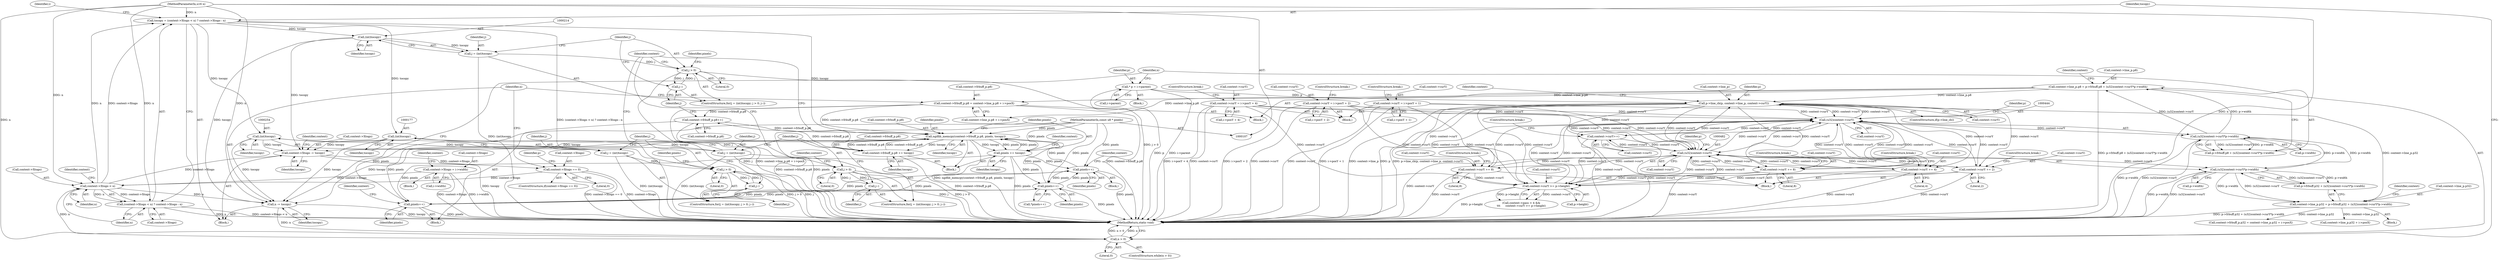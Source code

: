 digraph "0_ngiflib_37d939a6f511d16d4c95678025c235fe62e6417a_0@API" {
"1000125" [label="(Call,tocopy = (context->Xtogo < n) ? context->Xtogo : n)"];
"1000128" [label="(Call,context->Xtogo < n)"];
"1000317" [label="(Call,context->Xtogo = i->width)"];
"1000299" [label="(Call,context->Xtogo == 0)"];
"1000293" [label="(Call,context->Xtogo -= tocopy)"];
"1000176" [label="(Call,(int)tocopy)"];
"1000125" [label="(Call,tocopy = (context->Xtogo < n) ? context->Xtogo : n)"];
"1000111" [label="(MethodParameterIn,u16 n)"];
"1000253" [label="(Call,(int)tocopy)"];
"1000213" [label="(Call,(int)tocopy)"];
"1000152" [label="(Call,ngiflib_memcpy(context->frbuff_p.p8, pixels, tocopy))"];
"1000163" [label="(Call,context->frbuff_p.p8 += tocopy)"];
"1000451" [label="(Call,context->frbuff_p.p8 = context->line_p.p8 + i->posX)"];
"1000430" [label="(Call,context->line_p.p8 = p->frbuff.p8 + (u32)context->curY*p->width)"];
"1000442" [label="(Call,(u32)context->curY*p->width)"];
"1000443" [label="(Call,(u32)context->curY)"];
"1000330" [label="(Call,context->curY++)"];
"1000481" [label="(Call,(u32)context->curY)"];
"1000350" [label="(Call,context->curY += 4)"];
"1000309" [label="(Call,p->line_cb(p, context->line_p, context->curY))"];
"1000115" [label="(Call,* p = i->parent)"];
"1000468" [label="(Call,context->line_p.p32 = p->frbuff.p32 + (u32)context->curY*p->width)"];
"1000480" [label="(Call,(u32)context->curY*p->width)"];
"1000391" [label="(Call,context->curY = i->posY + 4)"];
"1000413" [label="(Call,context->curY = i->posY + 1)"];
"1000402" [label="(Call,context->curY = i->posY + 2)"];
"1000336" [label="(Call,context->curY += 8)"];
"1000376" [label="(Call,context->curY >= p->height)"];
"1000343" [label="(Call,context->curY += 8)"];
"1000357" [label="(Call,context->curY += 2)"];
"1000242" [label="(Call,context->frbuff_p.p8++)"];
"1000285" [label="(Call,pixels++)"];
"1000198" [label="(Call,pixels++)"];
"1000240" [label="(Call,pixels++)"];
"1000160" [label="(Call,pixels += tocopy)"];
"1000110" [label="(MethodParameterIn,const u8 * pixels)"];
"1000121" [label="(Call,n > 0)"];
"1000504" [label="(Call,n -= tocopy)"];
"1000174" [label="(Call,j = (int)tocopy)"];
"1000179" [label="(Call,j > 0)"];
"1000182" [label="(Call,j--)"];
"1000211" [label="(Call,j = (int)tocopy)"];
"1000216" [label="(Call,j > 0)"];
"1000219" [label="(Call,j--)"];
"1000251" [label="(Call,j = (int)tocopy)"];
"1000256" [label="(Call,j > 0)"];
"1000259" [label="(Call,j--)"];
"1000127" [label="(Call,(context->Xtogo < n) ? context->Xtogo : n)"];
"1000481" [label="(Call,(u32)context->curY)"];
"1000303" [label="(Literal,0)"];
"1000451" [label="(Call,context->frbuff_p.p8 = context->line_p.p8 + i->posX)"];
"1000400" [label="(ControlStructure,break;)"];
"1000125" [label="(Call,tocopy = (context->Xtogo < n) ? context->Xtogo : n)"];
"1000219" [label="(Call,j--)"];
"1000305" [label="(ControlStructure,if(p->line_cb))"];
"1000115" [label="(Call,* p = i->parent)"];
"1000350" [label="(Call,context->curY += 4)"];
"1000261" [label="(Block,)"];
"1000164" [label="(Call,context->frbuff_p.p8)"];
"1000492" [label="(Identifier,context)"];
"1000448" [label="(Call,p->width)"];
"1000336" [label="(Call,context->curY += 8)"];
"1000389" [label="(Block,)"];
"1000166" [label="(Identifier,context)"];
"1000354" [label="(Literal,4)"];
"1000123" [label="(Literal,0)"];
"1000495" [label="(Call,context->line_p.p32 + i->posX)"];
"1000445" [label="(Call,context->curY)"];
"1000417" [label="(Call,i->posY + 1)"];
"1000480" [label="(Call,(u32)context->curY*p->width)"];
"1000457" [label="(Call,context->line_p.p8 + i->posX)"];
"1000220" [label="(Identifier,j)"];
"1000265" [label="(Identifier,pixels)"];
"1000111" [label="(MethodParameterIn,u16 n)"];
"1000483" [label="(Call,context->curY)"];
"1000449" [label="(Identifier,p)"];
"1000328" [label="(Block,)"];
"1000176" [label="(Call,(int)tocopy)"];
"1000314" [label="(Call,context->curY)"];
"1000190" [label="(Identifier,context)"];
"1000506" [label="(Identifier,tocopy)"];
"1000243" [label="(Call,context->frbuff_p.p8)"];
"1000507" [label="(MethodReturn,static void)"];
"1000318" [label="(Call,context->Xtogo)"];
"1000241" [label="(Identifier,pixels)"];
"1000252" [label="(Identifier,j)"];
"1000127" [label="(Call,(context->Xtogo < n) ? context->Xtogo : n)"];
"1000341" [label="(ControlStructure,break;)"];
"1000377" [label="(Call,context->curY)"];
"1000487" [label="(Identifier,p)"];
"1000129" [label="(Call,context->Xtogo)"];
"1000307" [label="(Identifier,p)"];
"1000300" [label="(Call,context->Xtogo)"];
"1000198" [label="(Call,pixels++)"];
"1000160" [label="(Call,pixels += tocopy)"];
"1000337" [label="(Call,context->curY)"];
"1000197" [label="(Call,*pixels++)"];
"1000152" [label="(Call,ngiflib_memcpy(context->frbuff_p.p8, pixels, tocopy))"];
"1000258" [label="(Literal,0)"];
"1000182" [label="(Call,j--)"];
"1000334" [label="(ControlStructure,break;)"];
"1000180" [label="(Identifier,j)"];
"1000212" [label="(Identifier,j)"];
"1000260" [label="(Identifier,j)"];
"1000311" [label="(Call,context->line_p)"];
"1000297" [label="(Identifier,tocopy)"];
"1000218" [label="(Literal,0)"];
"1000330" [label="(Call,context->curY++)"];
"1000285" [label="(Call,pixels++)"];
"1000121" [label="(Call,n > 0)"];
"1000505" [label="(Identifier,n)"];
"1000215" [label="(Identifier,tocopy)"];
"1000430" [label="(Call,context->line_p.p8 = p->frbuff.p8 + (u32)context->curY*p->width)"];
"1000179" [label="(Call,j > 0)"];
"1000159" [label="(Identifier,tocopy)"];
"1000245" [label="(Identifier,context)"];
"1000162" [label="(Identifier,tocopy)"];
"1000225" [label="(Identifier,pixels)"];
"1000422" [label="(ControlStructure,break;)"];
"1000344" [label="(Call,context->curY)"];
"1000253" [label="(Call,(int)tocopy)"];
"1000257" [label="(Identifier,j)"];
"1000242" [label="(Call,context->frbuff_p.p8++)"];
"1000175" [label="(Identifier,j)"];
"1000295" [label="(Identifier,context)"];
"1000442" [label="(Call,(u32)context->curY*p->width)"];
"1000347" [label="(Literal,8)"];
"1000151" [label="(Block,)"];
"1000343" [label="(Call,context->curY += 8)"];
"1000132" [label="(Identifier,n)"];
"1000217" [label="(Identifier,j)"];
"1000370" [label="(Call,context->pass < 4 &&\n\t\t\t      context->curY >= p->height)"];
"1000251" [label="(Call,j = (int)tocopy)"];
"1000304" [label="(Block,)"];
"1000169" [label="(Identifier,tocopy)"];
"1000411" [label="(ControlStructure,break;)"];
"1000429" [label="(Block,)"];
"1000486" [label="(Call,p->width)"];
"1000134" [label="(Identifier,context)"];
"1000348" [label="(ControlStructure,break;)"];
"1000392" [label="(Call,context->curY)"];
"1000290" [label="(Identifier,context)"];
"1000174" [label="(Call,j = (int)tocopy)"];
"1000310" [label="(Identifier,p)"];
"1000250" [label="(ControlStructure,for(j = (int)tocopy; j > 0; j--))"];
"1000293" [label="(Call,context->Xtogo -= tocopy)"];
"1000141" [label="(Identifier,i)"];
"1000454" [label="(Identifier,context)"];
"1000452" [label="(Call,context->frbuff_p.p8)"];
"1000255" [label="(Identifier,tocopy)"];
"1000403" [label="(Call,context->curY)"];
"1000110" [label="(MethodParameterIn,const u8 * pixels)"];
"1000395" [label="(Call,i->posY + 4)"];
"1000173" [label="(ControlStructure,for(j = (int)tocopy; j > 0; j--))"];
"1000351" [label="(Call,context->curY)"];
"1000361" [label="(Literal,2)"];
"1000391" [label="(Call,context->curY = i->posY + 4)"];
"1000467" [label="(Block,)"];
"1000120" [label="(ControlStructure,while(n > 0))"];
"1000124" [label="(Block,)"];
"1000294" [label="(Call,context->Xtogo)"];
"1000158" [label="(Identifier,pixels)"];
"1000210" [label="(ControlStructure,for(j = (int)tocopy; j > 0; j--))"];
"1000321" [label="(Call,i->width)"];
"1000402" [label="(Call,context->curY = i->posY + 2)"];
"1000199" [label="(Identifier,pixels)"];
"1000309" [label="(Call,p->line_cb(p, context->line_p, context->curY))"];
"1000286" [label="(Identifier,pixels)"];
"1000319" [label="(Identifier,context)"];
"1000326" [label="(Identifier,context)"];
"1000331" [label="(Call,context->curY)"];
"1000357" [label="(Call,context->curY += 2)"];
"1000468" [label="(Call,context->line_p.p32 = p->frbuff.p32 + (u32)context->curY*p->width)"];
"1000211" [label="(Call,j = (int)tocopy)"];
"1000406" [label="(Call,i->posY + 2)"];
"1000112" [label="(Block,)"];
"1000161" [label="(Identifier,pixels)"];
"1000178" [label="(Identifier,tocopy)"];
"1000376" [label="(Call,context->curY >= p->height)"];
"1000216" [label="(Call,j > 0)"];
"1000298" [label="(ControlStructure,if(context->Xtogo == 0))"];
"1000443" [label="(Call,(u32)context->curY)"];
"1000136" [label="(Identifier,n)"];
"1000299" [label="(Call,context->Xtogo == 0)"];
"1000163" [label="(Call,context->frbuff_p.p8 += tocopy)"];
"1000413" [label="(Call,context->curY = i->posY + 1)"];
"1000116" [label="(Identifier,p)"];
"1000317" [label="(Call,context->Xtogo = i->width)"];
"1000128" [label="(Call,context->Xtogo < n)"];
"1000474" [label="(Call,p->frbuff.p32 + (u32)context->curY*p->width)"];
"1000221" [label="(Block,)"];
"1000133" [label="(Call,context->Xtogo)"];
"1000126" [label="(Identifier,tocopy)"];
"1000153" [label="(Call,context->frbuff_p.p8)"];
"1000340" [label="(Literal,8)"];
"1000301" [label="(Identifier,context)"];
"1000117" [label="(Call,i->parent)"];
"1000414" [label="(Call,context->curY)"];
"1000358" [label="(Call,context->curY)"];
"1000362" [label="(ControlStructure,break;)"];
"1000355" [label="(ControlStructure,break;)"];
"1000380" [label="(Call,p->height)"];
"1000183" [label="(Identifier,j)"];
"1000213" [label="(Call,(int)tocopy)"];
"1000181" [label="(Literal,0)"];
"1000431" [label="(Call,context->line_p.p8)"];
"1000489" [label="(Call,context->frbuff_p.p32 = context->line_p.p32 + i->posX)"];
"1000504" [label="(Call,n -= tocopy)"];
"1000122" [label="(Identifier,n)"];
"1000469" [label="(Call,context->line_p.p32)"];
"1000256" [label="(Call,j > 0)"];
"1000259" [label="(Call,j--)"];
"1000436" [label="(Call,p->frbuff.p8 + (u32)context->curY*p->width)"];
"1000240" [label="(Call,pixels++)"];
"1000125" -> "1000124"  [label="AST: "];
"1000125" -> "1000127"  [label="CFG: "];
"1000126" -> "1000125"  [label="AST: "];
"1000127" -> "1000125"  [label="AST: "];
"1000141" -> "1000125"  [label="CFG: "];
"1000125" -> "1000507"  [label="DDG: (context->Xtogo < n) ? context->Xtogo : n"];
"1000128" -> "1000125"  [label="DDG: context->Xtogo"];
"1000128" -> "1000125"  [label="DDG: n"];
"1000111" -> "1000125"  [label="DDG: n"];
"1000125" -> "1000152"  [label="DDG: tocopy"];
"1000125" -> "1000176"  [label="DDG: tocopy"];
"1000125" -> "1000213"  [label="DDG: tocopy"];
"1000125" -> "1000253"  [label="DDG: tocopy"];
"1000128" -> "1000127"  [label="AST: "];
"1000128" -> "1000132"  [label="CFG: "];
"1000129" -> "1000128"  [label="AST: "];
"1000132" -> "1000128"  [label="AST: "];
"1000134" -> "1000128"  [label="CFG: "];
"1000136" -> "1000128"  [label="CFG: "];
"1000317" -> "1000128"  [label="DDG: context->Xtogo"];
"1000299" -> "1000128"  [label="DDG: context->Xtogo"];
"1000121" -> "1000128"  [label="DDG: n"];
"1000111" -> "1000128"  [label="DDG: n"];
"1000128" -> "1000127"  [label="DDG: context->Xtogo"];
"1000128" -> "1000127"  [label="DDG: n"];
"1000128" -> "1000293"  [label="DDG: context->Xtogo"];
"1000128" -> "1000504"  [label="DDG: n"];
"1000317" -> "1000304"  [label="AST: "];
"1000317" -> "1000321"  [label="CFG: "];
"1000318" -> "1000317"  [label="AST: "];
"1000321" -> "1000317"  [label="AST: "];
"1000326" -> "1000317"  [label="CFG: "];
"1000317" -> "1000507"  [label="DDG: context->Xtogo"];
"1000317" -> "1000507"  [label="DDG: i->width"];
"1000299" -> "1000298"  [label="AST: "];
"1000299" -> "1000303"  [label="CFG: "];
"1000300" -> "1000299"  [label="AST: "];
"1000303" -> "1000299"  [label="AST: "];
"1000307" -> "1000299"  [label="CFG: "];
"1000505" -> "1000299"  [label="CFG: "];
"1000299" -> "1000507"  [label="DDG: context->Xtogo == 0"];
"1000299" -> "1000507"  [label="DDG: context->Xtogo"];
"1000293" -> "1000299"  [label="DDG: context->Xtogo"];
"1000293" -> "1000124"  [label="AST: "];
"1000293" -> "1000297"  [label="CFG: "];
"1000294" -> "1000293"  [label="AST: "];
"1000297" -> "1000293"  [label="AST: "];
"1000301" -> "1000293"  [label="CFG: "];
"1000293" -> "1000507"  [label="DDG: tocopy"];
"1000176" -> "1000293"  [label="DDG: tocopy"];
"1000253" -> "1000293"  [label="DDG: tocopy"];
"1000213" -> "1000293"  [label="DDG: tocopy"];
"1000152" -> "1000293"  [label="DDG: tocopy"];
"1000176" -> "1000174"  [label="AST: "];
"1000176" -> "1000178"  [label="CFG: "];
"1000177" -> "1000176"  [label="AST: "];
"1000178" -> "1000176"  [label="AST: "];
"1000174" -> "1000176"  [label="CFG: "];
"1000176" -> "1000174"  [label="DDG: tocopy"];
"1000176" -> "1000504"  [label="DDG: tocopy"];
"1000111" -> "1000107"  [label="AST: "];
"1000111" -> "1000507"  [label="DDG: n"];
"1000111" -> "1000121"  [label="DDG: n"];
"1000111" -> "1000127"  [label="DDG: n"];
"1000111" -> "1000504"  [label="DDG: n"];
"1000253" -> "1000251"  [label="AST: "];
"1000253" -> "1000255"  [label="CFG: "];
"1000254" -> "1000253"  [label="AST: "];
"1000255" -> "1000253"  [label="AST: "];
"1000251" -> "1000253"  [label="CFG: "];
"1000253" -> "1000251"  [label="DDG: tocopy"];
"1000253" -> "1000504"  [label="DDG: tocopy"];
"1000213" -> "1000211"  [label="AST: "];
"1000213" -> "1000215"  [label="CFG: "];
"1000214" -> "1000213"  [label="AST: "];
"1000215" -> "1000213"  [label="AST: "];
"1000211" -> "1000213"  [label="CFG: "];
"1000213" -> "1000211"  [label="DDG: tocopy"];
"1000213" -> "1000504"  [label="DDG: tocopy"];
"1000152" -> "1000151"  [label="AST: "];
"1000152" -> "1000159"  [label="CFG: "];
"1000153" -> "1000152"  [label="AST: "];
"1000158" -> "1000152"  [label="AST: "];
"1000159" -> "1000152"  [label="AST: "];
"1000161" -> "1000152"  [label="CFG: "];
"1000152" -> "1000507"  [label="DDG: ngiflib_memcpy(context->frbuff_p.p8, pixels, tocopy)"];
"1000163" -> "1000152"  [label="DDG: context->frbuff_p.p8"];
"1000451" -> "1000152"  [label="DDG: context->frbuff_p.p8"];
"1000242" -> "1000152"  [label="DDG: context->frbuff_p.p8"];
"1000285" -> "1000152"  [label="DDG: pixels"];
"1000198" -> "1000152"  [label="DDG: pixels"];
"1000240" -> "1000152"  [label="DDG: pixels"];
"1000160" -> "1000152"  [label="DDG: pixels"];
"1000110" -> "1000152"  [label="DDG: pixels"];
"1000152" -> "1000160"  [label="DDG: tocopy"];
"1000152" -> "1000160"  [label="DDG: pixels"];
"1000152" -> "1000163"  [label="DDG: tocopy"];
"1000152" -> "1000163"  [label="DDG: context->frbuff_p.p8"];
"1000152" -> "1000504"  [label="DDG: tocopy"];
"1000163" -> "1000151"  [label="AST: "];
"1000163" -> "1000169"  [label="CFG: "];
"1000164" -> "1000163"  [label="AST: "];
"1000169" -> "1000163"  [label="AST: "];
"1000295" -> "1000163"  [label="CFG: "];
"1000163" -> "1000507"  [label="DDG: context->frbuff_p.p8"];
"1000163" -> "1000242"  [label="DDG: context->frbuff_p.p8"];
"1000451" -> "1000429"  [label="AST: "];
"1000451" -> "1000457"  [label="CFG: "];
"1000452" -> "1000451"  [label="AST: "];
"1000457" -> "1000451"  [label="AST: "];
"1000505" -> "1000451"  [label="CFG: "];
"1000451" -> "1000507"  [label="DDG: context->line_p.p8 + i->posX"];
"1000451" -> "1000507"  [label="DDG: context->frbuff_p.p8"];
"1000451" -> "1000242"  [label="DDG: context->frbuff_p.p8"];
"1000430" -> "1000451"  [label="DDG: context->line_p.p8"];
"1000430" -> "1000429"  [label="AST: "];
"1000430" -> "1000436"  [label="CFG: "];
"1000431" -> "1000430"  [label="AST: "];
"1000436" -> "1000430"  [label="AST: "];
"1000454" -> "1000430"  [label="CFG: "];
"1000430" -> "1000507"  [label="DDG: p->frbuff.p8 + (u32)context->curY*p->width"];
"1000430" -> "1000309"  [label="DDG: context->line_p.p8"];
"1000442" -> "1000430"  [label="DDG: (u32)context->curY"];
"1000442" -> "1000430"  [label="DDG: p->width"];
"1000430" -> "1000457"  [label="DDG: context->line_p.p8"];
"1000442" -> "1000436"  [label="AST: "];
"1000442" -> "1000448"  [label="CFG: "];
"1000443" -> "1000442"  [label="AST: "];
"1000448" -> "1000442"  [label="AST: "];
"1000436" -> "1000442"  [label="CFG: "];
"1000442" -> "1000507"  [label="DDG: (u32)context->curY"];
"1000442" -> "1000507"  [label="DDG: p->width"];
"1000442" -> "1000436"  [label="DDG: (u32)context->curY"];
"1000442" -> "1000436"  [label="DDG: p->width"];
"1000443" -> "1000442"  [label="DDG: context->curY"];
"1000480" -> "1000442"  [label="DDG: p->width"];
"1000442" -> "1000480"  [label="DDG: p->width"];
"1000443" -> "1000445"  [label="CFG: "];
"1000444" -> "1000443"  [label="AST: "];
"1000445" -> "1000443"  [label="AST: "];
"1000449" -> "1000443"  [label="CFG: "];
"1000443" -> "1000507"  [label="DDG: context->curY"];
"1000443" -> "1000309"  [label="DDG: context->curY"];
"1000443" -> "1000330"  [label="DDG: context->curY"];
"1000443" -> "1000336"  [label="DDG: context->curY"];
"1000443" -> "1000343"  [label="DDG: context->curY"];
"1000443" -> "1000350"  [label="DDG: context->curY"];
"1000443" -> "1000357"  [label="DDG: context->curY"];
"1000443" -> "1000376"  [label="DDG: context->curY"];
"1000330" -> "1000443"  [label="DDG: context->curY"];
"1000350" -> "1000443"  [label="DDG: context->curY"];
"1000391" -> "1000443"  [label="DDG: context->curY"];
"1000481" -> "1000443"  [label="DDG: context->curY"];
"1000413" -> "1000443"  [label="DDG: context->curY"];
"1000402" -> "1000443"  [label="DDG: context->curY"];
"1000309" -> "1000443"  [label="DDG: context->curY"];
"1000336" -> "1000443"  [label="DDG: context->curY"];
"1000376" -> "1000443"  [label="DDG: context->curY"];
"1000343" -> "1000443"  [label="DDG: context->curY"];
"1000357" -> "1000443"  [label="DDG: context->curY"];
"1000443" -> "1000481"  [label="DDG: context->curY"];
"1000330" -> "1000328"  [label="AST: "];
"1000330" -> "1000331"  [label="CFG: "];
"1000331" -> "1000330"  [label="AST: "];
"1000334" -> "1000330"  [label="CFG: "];
"1000330" -> "1000507"  [label="DDG: context->curY"];
"1000481" -> "1000330"  [label="DDG: context->curY"];
"1000309" -> "1000330"  [label="DDG: context->curY"];
"1000330" -> "1000376"  [label="DDG: context->curY"];
"1000330" -> "1000481"  [label="DDG: context->curY"];
"1000481" -> "1000480"  [label="AST: "];
"1000481" -> "1000483"  [label="CFG: "];
"1000482" -> "1000481"  [label="AST: "];
"1000483" -> "1000481"  [label="AST: "];
"1000487" -> "1000481"  [label="CFG: "];
"1000481" -> "1000507"  [label="DDG: context->curY"];
"1000481" -> "1000309"  [label="DDG: context->curY"];
"1000481" -> "1000336"  [label="DDG: context->curY"];
"1000481" -> "1000343"  [label="DDG: context->curY"];
"1000481" -> "1000350"  [label="DDG: context->curY"];
"1000481" -> "1000357"  [label="DDG: context->curY"];
"1000481" -> "1000376"  [label="DDG: context->curY"];
"1000481" -> "1000480"  [label="DDG: context->curY"];
"1000350" -> "1000481"  [label="DDG: context->curY"];
"1000391" -> "1000481"  [label="DDG: context->curY"];
"1000413" -> "1000481"  [label="DDG: context->curY"];
"1000402" -> "1000481"  [label="DDG: context->curY"];
"1000309" -> "1000481"  [label="DDG: context->curY"];
"1000336" -> "1000481"  [label="DDG: context->curY"];
"1000376" -> "1000481"  [label="DDG: context->curY"];
"1000343" -> "1000481"  [label="DDG: context->curY"];
"1000357" -> "1000481"  [label="DDG: context->curY"];
"1000350" -> "1000328"  [label="AST: "];
"1000350" -> "1000354"  [label="CFG: "];
"1000351" -> "1000350"  [label="AST: "];
"1000354" -> "1000350"  [label="AST: "];
"1000355" -> "1000350"  [label="CFG: "];
"1000350" -> "1000507"  [label="DDG: context->curY"];
"1000309" -> "1000350"  [label="DDG: context->curY"];
"1000350" -> "1000376"  [label="DDG: context->curY"];
"1000309" -> "1000305"  [label="AST: "];
"1000309" -> "1000314"  [label="CFG: "];
"1000310" -> "1000309"  [label="AST: "];
"1000311" -> "1000309"  [label="AST: "];
"1000314" -> "1000309"  [label="AST: "];
"1000319" -> "1000309"  [label="CFG: "];
"1000309" -> "1000507"  [label="DDG: p"];
"1000309" -> "1000507"  [label="DDG: p->line_cb(p, context->line_p, context->curY)"];
"1000309" -> "1000507"  [label="DDG: context->line_p"];
"1000115" -> "1000309"  [label="DDG: p"];
"1000468" -> "1000309"  [label="DDG: context->line_p.p32"];
"1000309" -> "1000336"  [label="DDG: context->curY"];
"1000309" -> "1000343"  [label="DDG: context->curY"];
"1000309" -> "1000357"  [label="DDG: context->curY"];
"1000309" -> "1000376"  [label="DDG: context->curY"];
"1000115" -> "1000112"  [label="AST: "];
"1000115" -> "1000117"  [label="CFG: "];
"1000116" -> "1000115"  [label="AST: "];
"1000117" -> "1000115"  [label="AST: "];
"1000122" -> "1000115"  [label="CFG: "];
"1000115" -> "1000507"  [label="DDG: i->parent"];
"1000115" -> "1000507"  [label="DDG: p"];
"1000468" -> "1000467"  [label="AST: "];
"1000468" -> "1000474"  [label="CFG: "];
"1000469" -> "1000468"  [label="AST: "];
"1000474" -> "1000468"  [label="AST: "];
"1000492" -> "1000468"  [label="CFG: "];
"1000468" -> "1000507"  [label="DDG: p->frbuff.p32 + (u32)context->curY*p->width"];
"1000480" -> "1000468"  [label="DDG: (u32)context->curY"];
"1000480" -> "1000468"  [label="DDG: p->width"];
"1000468" -> "1000489"  [label="DDG: context->line_p.p32"];
"1000468" -> "1000495"  [label="DDG: context->line_p.p32"];
"1000480" -> "1000474"  [label="AST: "];
"1000480" -> "1000486"  [label="CFG: "];
"1000486" -> "1000480"  [label="AST: "];
"1000474" -> "1000480"  [label="CFG: "];
"1000480" -> "1000507"  [label="DDG: p->width"];
"1000480" -> "1000507"  [label="DDG: (u32)context->curY"];
"1000480" -> "1000474"  [label="DDG: (u32)context->curY"];
"1000480" -> "1000474"  [label="DDG: p->width"];
"1000391" -> "1000389"  [label="AST: "];
"1000391" -> "1000395"  [label="CFG: "];
"1000392" -> "1000391"  [label="AST: "];
"1000395" -> "1000391"  [label="AST: "];
"1000400" -> "1000391"  [label="CFG: "];
"1000391" -> "1000507"  [label="DDG: context->curY"];
"1000391" -> "1000507"  [label="DDG: i->posY + 4"];
"1000391" -> "1000376"  [label="DDG: context->curY"];
"1000413" -> "1000389"  [label="AST: "];
"1000413" -> "1000417"  [label="CFG: "];
"1000414" -> "1000413"  [label="AST: "];
"1000417" -> "1000413"  [label="AST: "];
"1000422" -> "1000413"  [label="CFG: "];
"1000413" -> "1000507"  [label="DDG: context->curY"];
"1000413" -> "1000507"  [label="DDG: i->posY + 1"];
"1000413" -> "1000376"  [label="DDG: context->curY"];
"1000402" -> "1000389"  [label="AST: "];
"1000402" -> "1000406"  [label="CFG: "];
"1000403" -> "1000402"  [label="AST: "];
"1000406" -> "1000402"  [label="AST: "];
"1000411" -> "1000402"  [label="CFG: "];
"1000402" -> "1000507"  [label="DDG: context->curY"];
"1000402" -> "1000507"  [label="DDG: i->posY + 2"];
"1000402" -> "1000376"  [label="DDG: context->curY"];
"1000336" -> "1000328"  [label="AST: "];
"1000336" -> "1000340"  [label="CFG: "];
"1000337" -> "1000336"  [label="AST: "];
"1000340" -> "1000336"  [label="AST: "];
"1000341" -> "1000336"  [label="CFG: "];
"1000336" -> "1000507"  [label="DDG: context->curY"];
"1000336" -> "1000376"  [label="DDG: context->curY"];
"1000376" -> "1000370"  [label="AST: "];
"1000376" -> "1000380"  [label="CFG: "];
"1000377" -> "1000376"  [label="AST: "];
"1000380" -> "1000376"  [label="AST: "];
"1000370" -> "1000376"  [label="CFG: "];
"1000376" -> "1000507"  [label="DDG: p->height"];
"1000376" -> "1000370"  [label="DDG: context->curY"];
"1000376" -> "1000370"  [label="DDG: p->height"];
"1000343" -> "1000376"  [label="DDG: context->curY"];
"1000357" -> "1000376"  [label="DDG: context->curY"];
"1000343" -> "1000328"  [label="AST: "];
"1000343" -> "1000347"  [label="CFG: "];
"1000344" -> "1000343"  [label="AST: "];
"1000347" -> "1000343"  [label="AST: "];
"1000348" -> "1000343"  [label="CFG: "];
"1000343" -> "1000507"  [label="DDG: context->curY"];
"1000357" -> "1000328"  [label="AST: "];
"1000357" -> "1000361"  [label="CFG: "];
"1000358" -> "1000357"  [label="AST: "];
"1000361" -> "1000357"  [label="AST: "];
"1000362" -> "1000357"  [label="CFG: "];
"1000357" -> "1000507"  [label="DDG: context->curY"];
"1000242" -> "1000221"  [label="AST: "];
"1000242" -> "1000243"  [label="CFG: "];
"1000243" -> "1000242"  [label="AST: "];
"1000220" -> "1000242"  [label="CFG: "];
"1000242" -> "1000507"  [label="DDG: context->frbuff_p.p8"];
"1000285" -> "1000261"  [label="AST: "];
"1000285" -> "1000286"  [label="CFG: "];
"1000286" -> "1000285"  [label="AST: "];
"1000290" -> "1000285"  [label="CFG: "];
"1000285" -> "1000507"  [label="DDG: pixels"];
"1000285" -> "1000198"  [label="DDG: pixels"];
"1000285" -> "1000240"  [label="DDG: pixels"];
"1000198" -> "1000285"  [label="DDG: pixels"];
"1000240" -> "1000285"  [label="DDG: pixels"];
"1000160" -> "1000285"  [label="DDG: pixels"];
"1000110" -> "1000285"  [label="DDG: pixels"];
"1000198" -> "1000197"  [label="AST: "];
"1000198" -> "1000199"  [label="CFG: "];
"1000199" -> "1000198"  [label="AST: "];
"1000197" -> "1000198"  [label="CFG: "];
"1000198" -> "1000507"  [label="DDG: pixels"];
"1000240" -> "1000198"  [label="DDG: pixels"];
"1000160" -> "1000198"  [label="DDG: pixels"];
"1000110" -> "1000198"  [label="DDG: pixels"];
"1000198" -> "1000240"  [label="DDG: pixels"];
"1000240" -> "1000221"  [label="AST: "];
"1000240" -> "1000241"  [label="CFG: "];
"1000241" -> "1000240"  [label="AST: "];
"1000245" -> "1000240"  [label="CFG: "];
"1000240" -> "1000507"  [label="DDG: pixels"];
"1000160" -> "1000240"  [label="DDG: pixels"];
"1000110" -> "1000240"  [label="DDG: pixels"];
"1000160" -> "1000151"  [label="AST: "];
"1000160" -> "1000162"  [label="CFG: "];
"1000161" -> "1000160"  [label="AST: "];
"1000162" -> "1000160"  [label="AST: "];
"1000166" -> "1000160"  [label="CFG: "];
"1000160" -> "1000507"  [label="DDG: pixels"];
"1000110" -> "1000160"  [label="DDG: pixels"];
"1000110" -> "1000107"  [label="AST: "];
"1000110" -> "1000507"  [label="DDG: pixels"];
"1000121" -> "1000120"  [label="AST: "];
"1000121" -> "1000123"  [label="CFG: "];
"1000122" -> "1000121"  [label="AST: "];
"1000123" -> "1000121"  [label="AST: "];
"1000126" -> "1000121"  [label="CFG: "];
"1000507" -> "1000121"  [label="CFG: "];
"1000121" -> "1000507"  [label="DDG: n > 0"];
"1000121" -> "1000507"  [label="DDG: n"];
"1000504" -> "1000121"  [label="DDG: n"];
"1000504" -> "1000124"  [label="AST: "];
"1000504" -> "1000506"  [label="CFG: "];
"1000505" -> "1000504"  [label="AST: "];
"1000506" -> "1000504"  [label="AST: "];
"1000122" -> "1000504"  [label="CFG: "];
"1000504" -> "1000507"  [label="DDG: tocopy"];
"1000174" -> "1000173"  [label="AST: "];
"1000175" -> "1000174"  [label="AST: "];
"1000180" -> "1000174"  [label="CFG: "];
"1000174" -> "1000507"  [label="DDG: (int)tocopy"];
"1000174" -> "1000179"  [label="DDG: j"];
"1000179" -> "1000173"  [label="AST: "];
"1000179" -> "1000181"  [label="CFG: "];
"1000180" -> "1000179"  [label="AST: "];
"1000181" -> "1000179"  [label="AST: "];
"1000190" -> "1000179"  [label="CFG: "];
"1000295" -> "1000179"  [label="CFG: "];
"1000179" -> "1000507"  [label="DDG: j > 0"];
"1000179" -> "1000507"  [label="DDG: j"];
"1000182" -> "1000179"  [label="DDG: j"];
"1000179" -> "1000182"  [label="DDG: j"];
"1000182" -> "1000173"  [label="AST: "];
"1000182" -> "1000183"  [label="CFG: "];
"1000183" -> "1000182"  [label="AST: "];
"1000180" -> "1000182"  [label="CFG: "];
"1000211" -> "1000210"  [label="AST: "];
"1000212" -> "1000211"  [label="AST: "];
"1000217" -> "1000211"  [label="CFG: "];
"1000211" -> "1000507"  [label="DDG: (int)tocopy"];
"1000211" -> "1000216"  [label="DDG: j"];
"1000216" -> "1000210"  [label="AST: "];
"1000216" -> "1000218"  [label="CFG: "];
"1000217" -> "1000216"  [label="AST: "];
"1000218" -> "1000216"  [label="AST: "];
"1000225" -> "1000216"  [label="CFG: "];
"1000295" -> "1000216"  [label="CFG: "];
"1000216" -> "1000507"  [label="DDG: j > 0"];
"1000216" -> "1000507"  [label="DDG: j"];
"1000219" -> "1000216"  [label="DDG: j"];
"1000216" -> "1000219"  [label="DDG: j"];
"1000219" -> "1000210"  [label="AST: "];
"1000219" -> "1000220"  [label="CFG: "];
"1000220" -> "1000219"  [label="AST: "];
"1000217" -> "1000219"  [label="CFG: "];
"1000251" -> "1000250"  [label="AST: "];
"1000252" -> "1000251"  [label="AST: "];
"1000257" -> "1000251"  [label="CFG: "];
"1000251" -> "1000507"  [label="DDG: (int)tocopy"];
"1000251" -> "1000256"  [label="DDG: j"];
"1000256" -> "1000250"  [label="AST: "];
"1000256" -> "1000258"  [label="CFG: "];
"1000257" -> "1000256"  [label="AST: "];
"1000258" -> "1000256"  [label="AST: "];
"1000265" -> "1000256"  [label="CFG: "];
"1000295" -> "1000256"  [label="CFG: "];
"1000256" -> "1000507"  [label="DDG: j"];
"1000256" -> "1000507"  [label="DDG: j > 0"];
"1000259" -> "1000256"  [label="DDG: j"];
"1000256" -> "1000259"  [label="DDG: j"];
"1000259" -> "1000250"  [label="AST: "];
"1000259" -> "1000260"  [label="CFG: "];
"1000260" -> "1000259"  [label="AST: "];
"1000257" -> "1000259"  [label="CFG: "];
"1000127" -> "1000133"  [label="CFG: "];
"1000127" -> "1000136"  [label="CFG: "];
"1000133" -> "1000127"  [label="AST: "];
"1000136" -> "1000127"  [label="AST: "];
"1000127" -> "1000507"  [label="DDG: n"];
"1000127" -> "1000507"  [label="DDG: context->Xtogo < n"];
}
